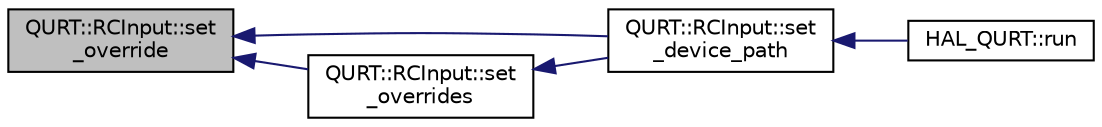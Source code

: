 digraph "QURT::RCInput::set_override"
{
 // INTERACTIVE_SVG=YES
  edge [fontname="Helvetica",fontsize="10",labelfontname="Helvetica",labelfontsize="10"];
  node [fontname="Helvetica",fontsize="10",shape=record];
  rankdir="LR";
  Node1 [label="QURT::RCInput::set\l_override",height=0.2,width=0.4,color="black", fillcolor="grey75", style="filled", fontcolor="black"];
  Node1 -> Node2 [dir="back",color="midnightblue",fontsize="10",style="solid",fontname="Helvetica"];
  Node2 [label="QURT::RCInput::set\l_device_path",height=0.2,width=0.4,color="black", fillcolor="white", style="filled",URL="$classQURT_1_1RCInput.html#afd58ab4e2556bbb94bec73bd1e2b5bf2"];
  Node2 -> Node3 [dir="back",color="midnightblue",fontsize="10",style="solid",fontname="Helvetica"];
  Node3 [label="HAL_QURT::run",height=0.2,width=0.4,color="black", fillcolor="white", style="filled",URL="$classHAL__QURT.html#a7cb90b613730829561df2721e90f6994"];
  Node1 -> Node4 [dir="back",color="midnightblue",fontsize="10",style="solid",fontname="Helvetica"];
  Node4 [label="QURT::RCInput::set\l_overrides",height=0.2,width=0.4,color="black", fillcolor="white", style="filled",URL="$classQURT_1_1RCInput.html#ae31f185cbd2ac562368b0b71d12992f7"];
  Node4 -> Node2 [dir="back",color="midnightblue",fontsize="10",style="solid",fontname="Helvetica"];
}
